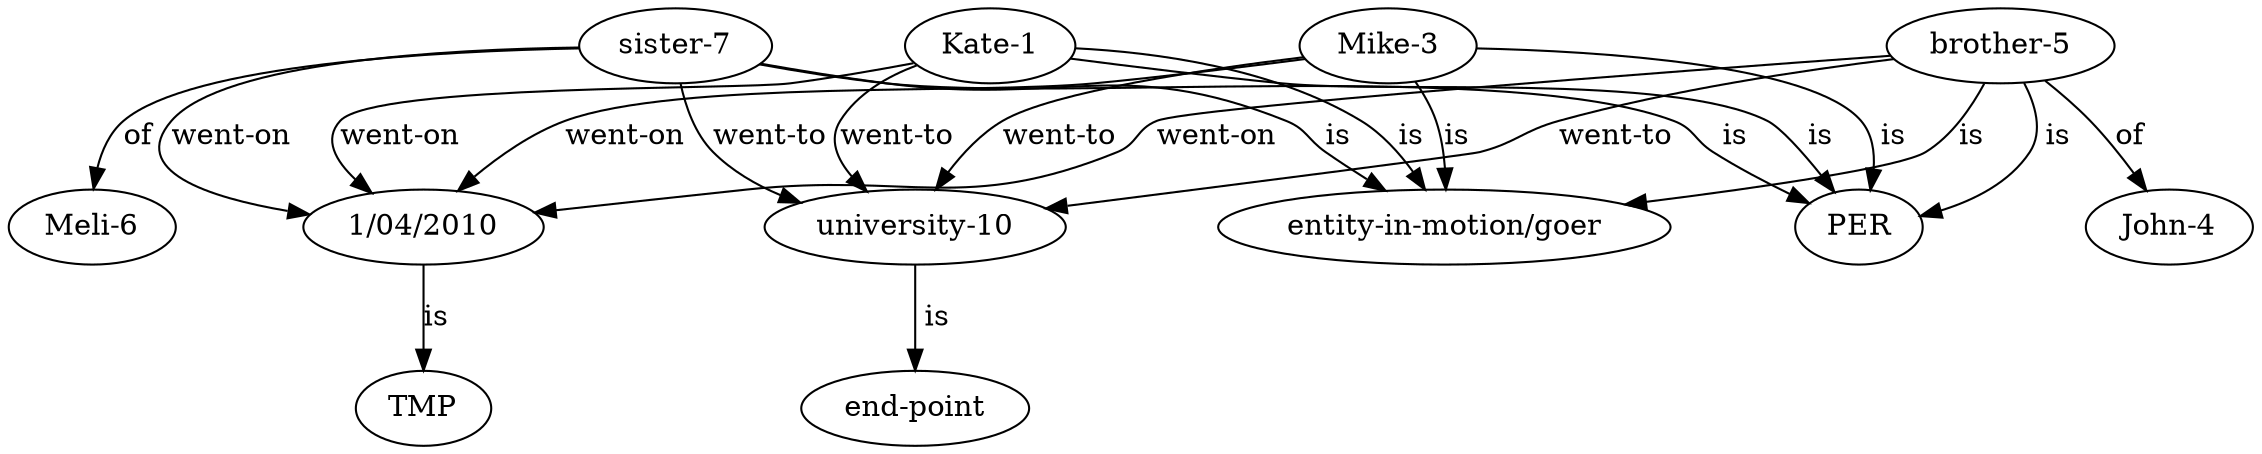 digraph sample {
"sister-7" -> "university-10" [ label = "went-to" ];
"Mike-3" -> "PER" [ label = " is " ];
"Kate-1" -> "1/04/2010" [ label = "went-on" ];
"sister-7" -> "1/04/2010" [ label = "went-on" ];
"sister-7" -> "PER" [ label = " is " ];
"Mike-3" -> "university-10" [ label = "went-to" ];
"brother-5" -> "entity-in-motion/goer" [ label = "is" ];
"Mike-3" -> "entity-in-motion/goer" [ label = "is" ];
"Kate-1" -> "university-10" [ label = "went-to" ];
"Mike-3" -> "1/04/2010" [ label = "went-on" ];
"1/04/2010" -> "TMP" [ label = "is" ];
"brother-5" -> "university-10" [ label = "went-to" ];
"brother-5" -> "1/04/2010" [ label = "went-on" ];
"Kate-1" -> "PER" [ label = " is " ];
"sister-7" -> "Meli-6" [ label = "of" ];
"Kate-1" -> "entity-in-motion/goer" [ label = "is" ];
"sister-7" -> "entity-in-motion/goer" [ label = "is" ];
"brother-5" -> "John-4" [ label = "of" ];
"brother-5" -> "PER" [ label = " is " ];
"university-10" -> "end-point" [ label = " is " ];
}
digraph sample {
"Mike-3" -> "one-party" [ label = "is" ];
"Kate-1" -> "4/04/2010" [ label = "visited-on" ];
"sister-7" -> "one-party" [ label = "is" ];
"brother-5" -> "4/04/2010" [ label = "visited-on" ];
"4/04/2010" -> "TMP" [ label = "is" ];
"Kate-1" -> "4/04/2010" [ label = "visited-object" ];
"sister-7" -> "4/04/2010" [ label = "visited-object" ];
"Mike-3" -> "4/04/2010" [ label = "visited-object" ];
"Mike-3" -> "PER" [ label = " is " ];
"Kate-1" -> "one-party" [ label = "is" ];
"sister-7" -> "PER" [ label = " is " ];
"brother-5" -> "4/04/2010" [ label = "visited-object" ];
"sister-7" -> "Meli-6" [ label = "of" ];
"brother-5" -> "her-18" [ label = "visited-object" ];
"brother-5" -> "PER" [ label = " is " ];
"her-18" -> "other-party" [ label = "is" ];
"sister-7" -> "4/04/2010" [ label = "visited-on" ];
"brother-5" -> "one-party" [ label = "is" ];
"Mike-3" -> "4/04/2010" [ label = "visited-on" ];
"Mike-3" -> "her-18" [ label = "visited-object" ];
"sister-7" -> "her-18" [ label = "visited-object" ];
"brother-5" -> "John-4" [ label = "of" ];
"Kate-1" -> "her-18" [ label = "visited-object" ];
"Kate-1" -> "PER" [ label = " is " ];
}
